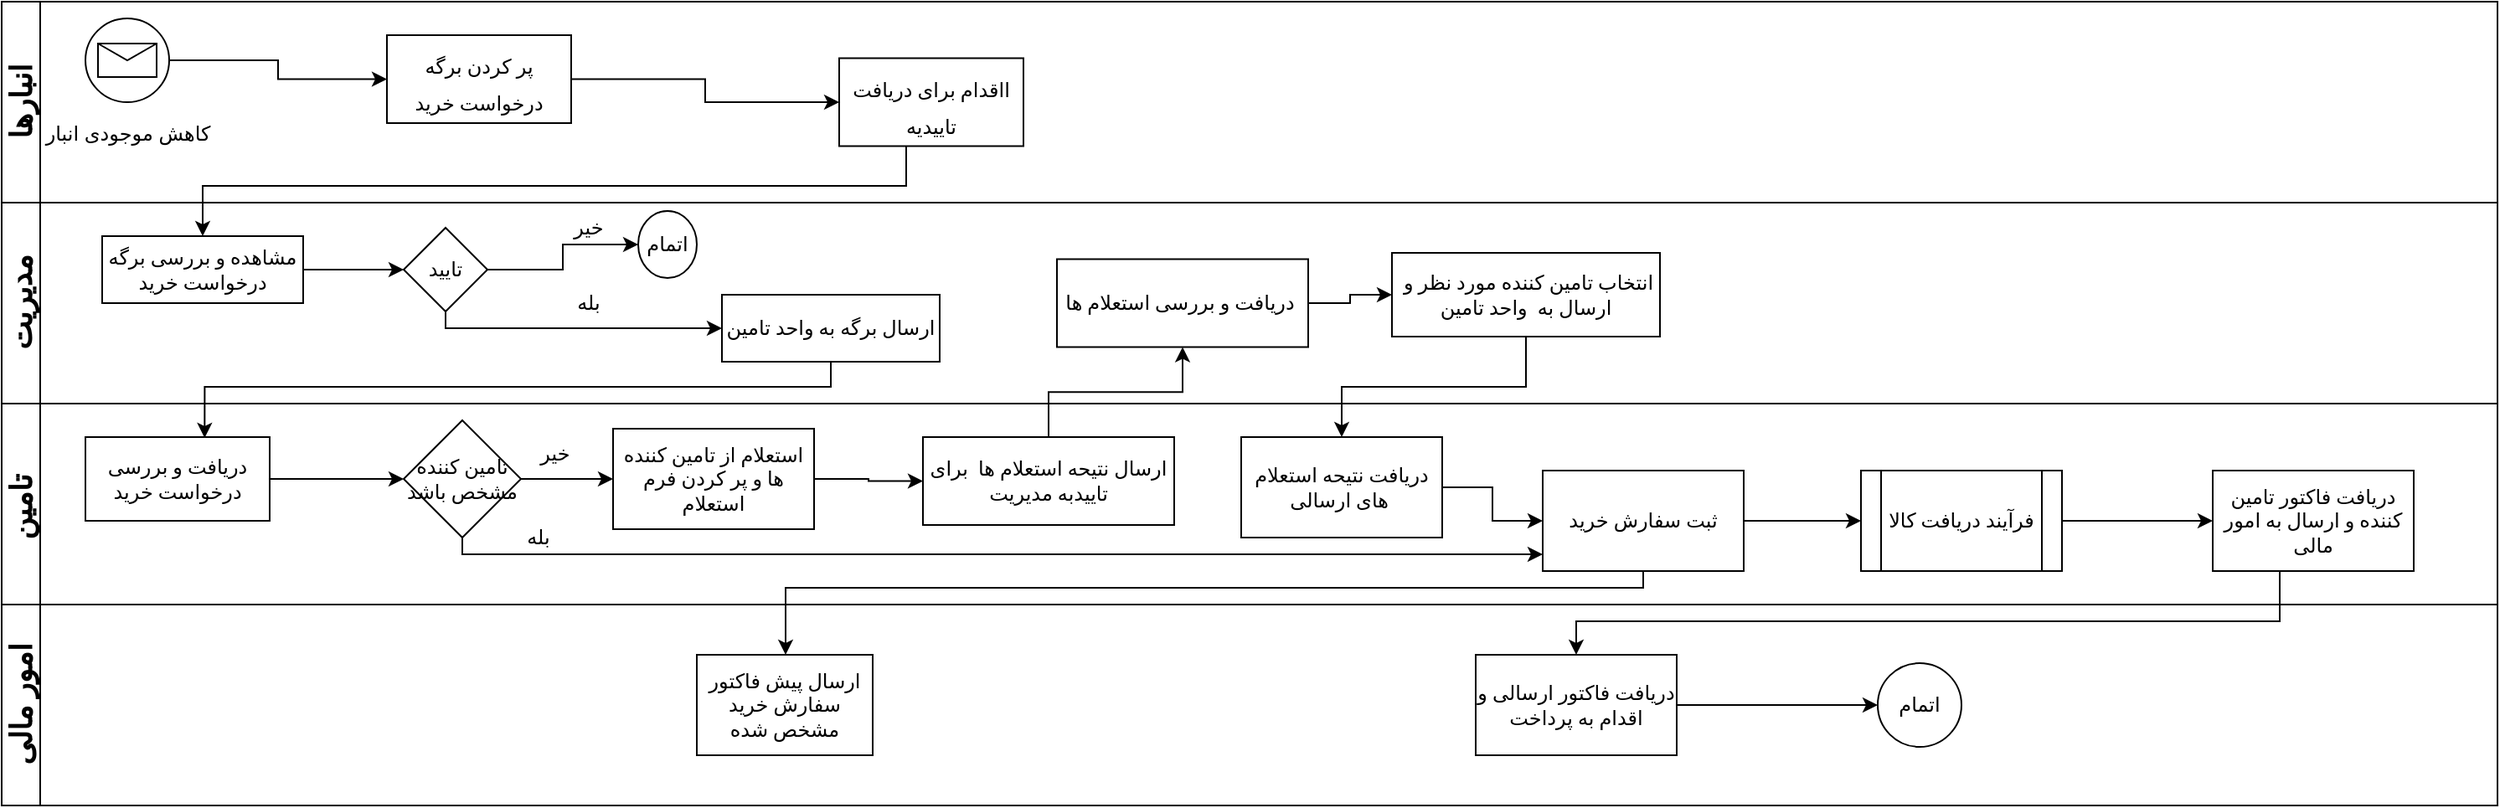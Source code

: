 <mxfile version="20.5.3" type="github">
  <diagram id="C5RBs43oDa-KdzZeNtuy" name="Page-1">
    <mxGraphModel dx="2174" dy="964" grid="1" gridSize="10" guides="1" tooltips="1" connect="1" arrows="1" fold="1" page="1" pageScale="1" pageWidth="827" pageHeight="1169" math="0" shadow="0">
      <root>
        <mxCell id="WIyWlLk6GJQsqaUBKTNV-0" />
        <mxCell id="WIyWlLk6GJQsqaUBKTNV-1" parent="WIyWlLk6GJQsqaUBKTNV-0" />
        <mxCell id="3vGK_Hoz7SdBbXjUs2pl-3" value="&lt;font face=&quot;Tahoma&quot; style=&quot;font-size: 18px;&quot;&gt;انبارها&lt;/font&gt;" style="swimlane;horizontal=0;whiteSpace=wrap;html=1;" vertex="1" parent="WIyWlLk6GJQsqaUBKTNV-1">
          <mxGeometry x="20" y="30" width="1490" height="120" as="geometry" />
        </mxCell>
        <mxCell id="3vGK_Hoz7SdBbXjUs2pl-10" value="" style="edgeStyle=orthogonalEdgeStyle;rounded=0;orthogonalLoop=1;jettySize=auto;html=1;fontFamily=Helvetica;fontSize=9;" edge="1" parent="3vGK_Hoz7SdBbXjUs2pl-3" source="3vGK_Hoz7SdBbXjUs2pl-8" target="3vGK_Hoz7SdBbXjUs2pl-9">
          <mxGeometry relative="1" as="geometry" />
        </mxCell>
        <mxCell id="3vGK_Hoz7SdBbXjUs2pl-8" value="&lt;font style=&quot;font-size: 12px;&quot; face=&quot;Helvetica&quot;&gt;کاهش موجودی انبار&lt;/font&gt;" style="points=[[0.145,0.145,0],[0.5,0,0],[0.855,0.145,0],[1,0.5,0],[0.855,0.855,0],[0.5,1,0],[0.145,0.855,0],[0,0.5,0]];shape=mxgraph.bpmn.event;html=1;verticalLabelPosition=bottom;labelBackgroundColor=#ffffff;verticalAlign=top;align=center;perimeter=ellipsePerimeter;outlineConnect=0;aspect=fixed;outline=standard;symbol=message;fontFamily=Tahoma;fontSize=18;" vertex="1" parent="3vGK_Hoz7SdBbXjUs2pl-3">
          <mxGeometry x="50" y="10" width="50" height="50" as="geometry" />
        </mxCell>
        <mxCell id="3vGK_Hoz7SdBbXjUs2pl-12" value="" style="edgeStyle=orthogonalEdgeStyle;rounded=0;orthogonalLoop=1;jettySize=auto;html=1;fontFamily=Helvetica;fontSize=12;" edge="1" parent="3vGK_Hoz7SdBbXjUs2pl-3" source="3vGK_Hoz7SdBbXjUs2pl-9" target="3vGK_Hoz7SdBbXjUs2pl-11">
          <mxGeometry relative="1" as="geometry" />
        </mxCell>
        <mxCell id="3vGK_Hoz7SdBbXjUs2pl-9" value="&lt;font style=&quot;font-size: 12px;&quot;&gt;پر کردن برگه درخواست خرید&lt;/font&gt;" style="whiteSpace=wrap;html=1;fontSize=18;fontFamily=Tahoma;verticalAlign=top;labelBackgroundColor=#ffffff;" vertex="1" parent="3vGK_Hoz7SdBbXjUs2pl-3">
          <mxGeometry x="230" y="20" width="110" height="52.5" as="geometry" />
        </mxCell>
        <mxCell id="3vGK_Hoz7SdBbXjUs2pl-11" value="&lt;font style=&quot;font-size: 12px;&quot;&gt;ااقدام برای دریافت تاییدیه&lt;/font&gt;" style="whiteSpace=wrap;html=1;fontSize=18;fontFamily=Tahoma;verticalAlign=top;labelBackgroundColor=#ffffff;" vertex="1" parent="3vGK_Hoz7SdBbXjUs2pl-3">
          <mxGeometry x="500" y="33.75" width="110" height="52.5" as="geometry" />
        </mxCell>
        <mxCell id="3vGK_Hoz7SdBbXjUs2pl-5" value="&lt;font face=&quot;Tahoma&quot; style=&quot;font-size: 18px;&quot;&gt;مدیریت&lt;/font&gt;" style="swimlane;horizontal=0;whiteSpace=wrap;html=1;" vertex="1" parent="WIyWlLk6GJQsqaUBKTNV-1">
          <mxGeometry x="20" y="150" width="1490" height="120" as="geometry" />
        </mxCell>
        <mxCell id="3vGK_Hoz7SdBbXjUs2pl-17" value="" style="edgeStyle=orthogonalEdgeStyle;rounded=0;orthogonalLoop=1;jettySize=auto;html=1;fontFamily=Tahoma;fontSize=12;" edge="1" parent="3vGK_Hoz7SdBbXjUs2pl-5" source="3vGK_Hoz7SdBbXjUs2pl-14" target="3vGK_Hoz7SdBbXjUs2pl-16">
          <mxGeometry relative="1" as="geometry" />
        </mxCell>
        <mxCell id="3vGK_Hoz7SdBbXjUs2pl-14" value="&lt;font face=&quot;Tahoma&quot;&gt;مشاهده و بررسی برگه درخواست خرید&lt;/font&gt;" style="rounded=0;whiteSpace=wrap;html=1;fontFamily=Helvetica;fontSize=12;" vertex="1" parent="3vGK_Hoz7SdBbXjUs2pl-5">
          <mxGeometry x="60" y="20" width="120" height="40" as="geometry" />
        </mxCell>
        <mxCell id="3vGK_Hoz7SdBbXjUs2pl-19" value="" style="edgeStyle=orthogonalEdgeStyle;rounded=0;orthogonalLoop=1;jettySize=auto;html=1;fontFamily=Tahoma;fontSize=12;" edge="1" parent="3vGK_Hoz7SdBbXjUs2pl-5" source="3vGK_Hoz7SdBbXjUs2pl-16" target="3vGK_Hoz7SdBbXjUs2pl-18">
          <mxGeometry relative="1" as="geometry" />
        </mxCell>
        <mxCell id="3vGK_Hoz7SdBbXjUs2pl-16" value="تایید" style="rhombus;whiteSpace=wrap;html=1;fontFamily=Tahoma;fontSize=12;" vertex="1" parent="3vGK_Hoz7SdBbXjUs2pl-5">
          <mxGeometry x="240" y="15" width="50" height="50" as="geometry" />
        </mxCell>
        <mxCell id="3vGK_Hoz7SdBbXjUs2pl-18" value="اتمام" style="ellipse;whiteSpace=wrap;html=1;fontFamily=Tahoma;" vertex="1" parent="3vGK_Hoz7SdBbXjUs2pl-5">
          <mxGeometry x="380" y="5" width="35" height="40" as="geometry" />
        </mxCell>
        <mxCell id="3vGK_Hoz7SdBbXjUs2pl-20" value="خیر" style="text;html=1;align=center;verticalAlign=middle;resizable=0;points=[];autosize=1;strokeColor=none;fillColor=none;fontSize=12;fontFamily=Tahoma;" vertex="1" parent="3vGK_Hoz7SdBbXjUs2pl-5">
          <mxGeometry x="330" width="40" height="30" as="geometry" />
        </mxCell>
        <mxCell id="3vGK_Hoz7SdBbXjUs2pl-23" value="بله" style="text;html=1;align=center;verticalAlign=middle;resizable=0;points=[];autosize=1;strokeColor=none;fillColor=none;fontSize=12;fontFamily=Tahoma;" vertex="1" parent="3vGK_Hoz7SdBbXjUs2pl-5">
          <mxGeometry x="330" y="45" width="40" height="30" as="geometry" />
        </mxCell>
        <mxCell id="3vGK_Hoz7SdBbXjUs2pl-21" value="ارسال برگه به واحد تامین" style="whiteSpace=wrap;html=1;fontFamily=Tahoma;" vertex="1" parent="3vGK_Hoz7SdBbXjUs2pl-5">
          <mxGeometry x="430" y="55" width="130" height="40" as="geometry" />
        </mxCell>
        <mxCell id="3vGK_Hoz7SdBbXjUs2pl-22" value="" style="edgeStyle=orthogonalEdgeStyle;rounded=0;orthogonalLoop=1;jettySize=auto;html=1;fontFamily=Tahoma;fontSize=12;" edge="1" parent="3vGK_Hoz7SdBbXjUs2pl-5" source="3vGK_Hoz7SdBbXjUs2pl-16" target="3vGK_Hoz7SdBbXjUs2pl-21">
          <mxGeometry relative="1" as="geometry">
            <Array as="points">
              <mxPoint x="265" y="75" />
            </Array>
          </mxGeometry>
        </mxCell>
        <mxCell id="3vGK_Hoz7SdBbXjUs2pl-39" value="" style="edgeStyle=orthogonalEdgeStyle;rounded=0;orthogonalLoop=1;jettySize=auto;html=1;fontFamily=Tahoma;fontSize=12;" edge="1" parent="3vGK_Hoz7SdBbXjUs2pl-5" source="3vGK_Hoz7SdBbXjUs2pl-34" target="3vGK_Hoz7SdBbXjUs2pl-38">
          <mxGeometry relative="1" as="geometry" />
        </mxCell>
        <mxCell id="3vGK_Hoz7SdBbXjUs2pl-34" value="دریافت و بررسی استعلام ها&amp;nbsp;" style="whiteSpace=wrap;html=1;fontFamily=Tahoma;direction=south;" vertex="1" parent="3vGK_Hoz7SdBbXjUs2pl-5">
          <mxGeometry x="630" y="33.75" width="150" height="52.5" as="geometry" />
        </mxCell>
        <mxCell id="3vGK_Hoz7SdBbXjUs2pl-38" value="&amp;nbsp;انتخاب تامین کننده مورد نظر و ارسال به&amp;nbsp; واحد تامین" style="whiteSpace=wrap;html=1;fontFamily=Tahoma;" vertex="1" parent="3vGK_Hoz7SdBbXjUs2pl-5">
          <mxGeometry x="830" y="30" width="160" height="50" as="geometry" />
        </mxCell>
        <mxCell id="3vGK_Hoz7SdBbXjUs2pl-6" value="&lt;font face=&quot;Tahoma&quot; style=&quot;font-size: 18px;&quot;&gt;تامین&amp;nbsp;&lt;/font&gt;" style="swimlane;horizontal=0;whiteSpace=wrap;html=1;" vertex="1" parent="WIyWlLk6GJQsqaUBKTNV-1">
          <mxGeometry x="20" y="270" width="1490" height="120" as="geometry" />
        </mxCell>
        <mxCell id="3vGK_Hoz7SdBbXjUs2pl-27" style="edgeStyle=orthogonalEdgeStyle;rounded=0;orthogonalLoop=1;jettySize=auto;html=1;fontFamily=Tahoma;fontSize=12;" edge="1" parent="3vGK_Hoz7SdBbXjUs2pl-6" source="3vGK_Hoz7SdBbXjUs2pl-24" target="3vGK_Hoz7SdBbXjUs2pl-26">
          <mxGeometry relative="1" as="geometry" />
        </mxCell>
        <mxCell id="3vGK_Hoz7SdBbXjUs2pl-24" value="دریافت و بررسی درخواست خرید" style="rounded=0;whiteSpace=wrap;html=1;fontFamily=Tahoma;fontSize=12;" vertex="1" parent="3vGK_Hoz7SdBbXjUs2pl-6">
          <mxGeometry x="50" y="20" width="110" height="50" as="geometry" />
        </mxCell>
        <mxCell id="3vGK_Hoz7SdBbXjUs2pl-29" value="" style="edgeStyle=orthogonalEdgeStyle;rounded=0;orthogonalLoop=1;jettySize=auto;html=1;fontFamily=Tahoma;fontSize=12;" edge="1" parent="3vGK_Hoz7SdBbXjUs2pl-6" source="3vGK_Hoz7SdBbXjUs2pl-26" target="3vGK_Hoz7SdBbXjUs2pl-28">
          <mxGeometry relative="1" as="geometry" />
        </mxCell>
        <mxCell id="3vGK_Hoz7SdBbXjUs2pl-44" style="edgeStyle=orthogonalEdgeStyle;rounded=0;orthogonalLoop=1;jettySize=auto;html=1;fontFamily=Tahoma;fontSize=12;" edge="1" parent="3vGK_Hoz7SdBbXjUs2pl-6" source="3vGK_Hoz7SdBbXjUs2pl-26" target="3vGK_Hoz7SdBbXjUs2pl-42">
          <mxGeometry relative="1" as="geometry">
            <Array as="points">
              <mxPoint x="275" y="90" />
            </Array>
          </mxGeometry>
        </mxCell>
        <mxCell id="3vGK_Hoz7SdBbXjUs2pl-26" value="تامین کننده مشخص باشد" style="rhombus;whiteSpace=wrap;html=1;fontFamily=Tahoma;fontSize=12;" vertex="1" parent="3vGK_Hoz7SdBbXjUs2pl-6">
          <mxGeometry x="240" y="10" width="70" height="70" as="geometry" />
        </mxCell>
        <mxCell id="3vGK_Hoz7SdBbXjUs2pl-32" value="" style="edgeStyle=orthogonalEdgeStyle;rounded=0;orthogonalLoop=1;jettySize=auto;html=1;fontFamily=Tahoma;fontSize=12;" edge="1" parent="3vGK_Hoz7SdBbXjUs2pl-6" source="3vGK_Hoz7SdBbXjUs2pl-28" target="3vGK_Hoz7SdBbXjUs2pl-31">
          <mxGeometry relative="1" as="geometry" />
        </mxCell>
        <mxCell id="3vGK_Hoz7SdBbXjUs2pl-28" value="استعلام از تامین کننده ها و پر کردن فرم استعلام" style="whiteSpace=wrap;html=1;fontFamily=Tahoma;" vertex="1" parent="3vGK_Hoz7SdBbXjUs2pl-6">
          <mxGeometry x="365" y="15" width="120" height="60" as="geometry" />
        </mxCell>
        <mxCell id="3vGK_Hoz7SdBbXjUs2pl-30" value="خیر" style="text;html=1;align=center;verticalAlign=middle;resizable=0;points=[];autosize=1;strokeColor=none;fillColor=none;fontSize=12;fontFamily=Tahoma;" vertex="1" parent="3vGK_Hoz7SdBbXjUs2pl-6">
          <mxGeometry x="310" y="15" width="40" height="30" as="geometry" />
        </mxCell>
        <mxCell id="3vGK_Hoz7SdBbXjUs2pl-31" value="ارسال نتیحه استعلام ها&amp;nbsp; برای تاییدبه مدیریت" style="whiteSpace=wrap;html=1;fontFamily=Tahoma;direction=south;" vertex="1" parent="3vGK_Hoz7SdBbXjUs2pl-6">
          <mxGeometry x="550" y="20" width="150" height="52.5" as="geometry" />
        </mxCell>
        <mxCell id="3vGK_Hoz7SdBbXjUs2pl-43" value="" style="edgeStyle=orthogonalEdgeStyle;rounded=0;orthogonalLoop=1;jettySize=auto;html=1;fontFamily=Tahoma;fontSize=12;" edge="1" parent="3vGK_Hoz7SdBbXjUs2pl-6" source="3vGK_Hoz7SdBbXjUs2pl-40" target="3vGK_Hoz7SdBbXjUs2pl-42">
          <mxGeometry relative="1" as="geometry" />
        </mxCell>
        <mxCell id="3vGK_Hoz7SdBbXjUs2pl-40" value="دریافت نتیحه استعلام های ارسالی&amp;nbsp;" style="whiteSpace=wrap;html=1;fontFamily=Tahoma;" vertex="1" parent="3vGK_Hoz7SdBbXjUs2pl-6">
          <mxGeometry x="740" y="20" width="120" height="60" as="geometry" />
        </mxCell>
        <mxCell id="3vGK_Hoz7SdBbXjUs2pl-54" style="edgeStyle=orthogonalEdgeStyle;rounded=0;orthogonalLoop=1;jettySize=auto;html=1;fontFamily=Tahoma;fontSize=12;" edge="1" parent="3vGK_Hoz7SdBbXjUs2pl-6" source="3vGK_Hoz7SdBbXjUs2pl-42" target="3vGK_Hoz7SdBbXjUs2pl-52">
          <mxGeometry relative="1" as="geometry" />
        </mxCell>
        <mxCell id="3vGK_Hoz7SdBbXjUs2pl-42" value="ثبت سفارش خرید" style="whiteSpace=wrap;html=1;fontFamily=Tahoma;" vertex="1" parent="3vGK_Hoz7SdBbXjUs2pl-6">
          <mxGeometry x="920" y="40" width="120" height="60" as="geometry" />
        </mxCell>
        <mxCell id="3vGK_Hoz7SdBbXjUs2pl-52" value="فرآیند دریافت کالا" style="shape=process;whiteSpace=wrap;html=1;backgroundOutline=1;fontFamily=Tahoma;fontSize=12;" vertex="1" parent="3vGK_Hoz7SdBbXjUs2pl-6">
          <mxGeometry x="1110" y="40" width="120" height="60" as="geometry" />
        </mxCell>
        <mxCell id="3vGK_Hoz7SdBbXjUs2pl-56" value="دریافت فاکتور تامین کننده و ارسال به امور مالی" style="whiteSpace=wrap;html=1;fontFamily=Tahoma;" vertex="1" parent="3vGK_Hoz7SdBbXjUs2pl-6">
          <mxGeometry x="1320" y="40" width="120" height="60" as="geometry" />
        </mxCell>
        <mxCell id="3vGK_Hoz7SdBbXjUs2pl-57" value="" style="edgeStyle=orthogonalEdgeStyle;rounded=0;orthogonalLoop=1;jettySize=auto;html=1;fontFamily=Tahoma;fontSize=12;" edge="1" parent="3vGK_Hoz7SdBbXjUs2pl-6" source="3vGK_Hoz7SdBbXjUs2pl-52" target="3vGK_Hoz7SdBbXjUs2pl-56">
          <mxGeometry relative="1" as="geometry" />
        </mxCell>
        <mxCell id="3vGK_Hoz7SdBbXjUs2pl-7" value="&lt;font face=&quot;Tahoma&quot; style=&quot;font-size: 18px;&quot;&gt;امور مالی&lt;/font&gt;" style="swimlane;horizontal=0;whiteSpace=wrap;html=1;" vertex="1" parent="WIyWlLk6GJQsqaUBKTNV-1">
          <mxGeometry x="20" y="390" width="1490" height="120" as="geometry" />
        </mxCell>
        <mxCell id="3vGK_Hoz7SdBbXjUs2pl-46" value="ارسال پیش فاکتور سفارش خرید مشخص شده" style="whiteSpace=wrap;html=1;fontFamily=Tahoma;" vertex="1" parent="3vGK_Hoz7SdBbXjUs2pl-7">
          <mxGeometry x="415" y="30" width="105" height="60" as="geometry" />
        </mxCell>
        <mxCell id="3vGK_Hoz7SdBbXjUs2pl-61" style="edgeStyle=orthogonalEdgeStyle;rounded=0;orthogonalLoop=1;jettySize=auto;html=1;fontFamily=Tahoma;fontSize=12;" edge="1" parent="3vGK_Hoz7SdBbXjUs2pl-7" source="3vGK_Hoz7SdBbXjUs2pl-58" target="3vGK_Hoz7SdBbXjUs2pl-60">
          <mxGeometry relative="1" as="geometry" />
        </mxCell>
        <mxCell id="3vGK_Hoz7SdBbXjUs2pl-58" value="دریافت فاکتور ارسالی و اقدام به پرداخت" style="whiteSpace=wrap;html=1;fontFamily=Tahoma;" vertex="1" parent="3vGK_Hoz7SdBbXjUs2pl-7">
          <mxGeometry x="880" y="30" width="120" height="60" as="geometry" />
        </mxCell>
        <mxCell id="3vGK_Hoz7SdBbXjUs2pl-60" value="اتمام" style="ellipse;whiteSpace=wrap;html=1;fontFamily=Tahoma;fontSize=12;" vertex="1" parent="3vGK_Hoz7SdBbXjUs2pl-7">
          <mxGeometry x="1120" y="35" width="50" height="50" as="geometry" />
        </mxCell>
        <mxCell id="3vGK_Hoz7SdBbXjUs2pl-15" style="edgeStyle=orthogonalEdgeStyle;rounded=0;orthogonalLoop=1;jettySize=auto;html=1;fontFamily=Tahoma;fontSize=12;" edge="1" parent="WIyWlLk6GJQsqaUBKTNV-1" source="3vGK_Hoz7SdBbXjUs2pl-11" target="3vGK_Hoz7SdBbXjUs2pl-14">
          <mxGeometry relative="1" as="geometry">
            <Array as="points">
              <mxPoint x="560" y="140" />
              <mxPoint x="140" y="140" />
            </Array>
          </mxGeometry>
        </mxCell>
        <mxCell id="3vGK_Hoz7SdBbXjUs2pl-25" style="edgeStyle=orthogonalEdgeStyle;rounded=0;orthogonalLoop=1;jettySize=auto;html=1;entryX=0.647;entryY=0.01;entryDx=0;entryDy=0;entryPerimeter=0;fontFamily=Tahoma;fontSize=12;" edge="1" parent="WIyWlLk6GJQsqaUBKTNV-1" source="3vGK_Hoz7SdBbXjUs2pl-21" target="3vGK_Hoz7SdBbXjUs2pl-24">
          <mxGeometry relative="1" as="geometry">
            <Array as="points">
              <mxPoint x="515" y="260" />
              <mxPoint x="141" y="260" />
            </Array>
          </mxGeometry>
        </mxCell>
        <mxCell id="3vGK_Hoz7SdBbXjUs2pl-35" value="" style="edgeStyle=orthogonalEdgeStyle;rounded=0;orthogonalLoop=1;jettySize=auto;html=1;fontFamily=Tahoma;fontSize=12;" edge="1" parent="WIyWlLk6GJQsqaUBKTNV-1" source="3vGK_Hoz7SdBbXjUs2pl-31" target="3vGK_Hoz7SdBbXjUs2pl-34">
          <mxGeometry relative="1" as="geometry">
            <mxPoint x="640" y="220" as="targetPoint" />
          </mxGeometry>
        </mxCell>
        <mxCell id="3vGK_Hoz7SdBbXjUs2pl-41" value="" style="edgeStyle=orthogonalEdgeStyle;rounded=0;orthogonalLoop=1;jettySize=auto;html=1;fontFamily=Tahoma;fontSize=12;" edge="1" parent="WIyWlLk6GJQsqaUBKTNV-1" source="3vGK_Hoz7SdBbXjUs2pl-38" target="3vGK_Hoz7SdBbXjUs2pl-40">
          <mxGeometry relative="1" as="geometry" />
        </mxCell>
        <mxCell id="3vGK_Hoz7SdBbXjUs2pl-45" value="بله" style="text;html=1;align=center;verticalAlign=middle;resizable=0;points=[];autosize=1;strokeColor=none;fillColor=none;fontSize=12;fontFamily=Tahoma;" vertex="1" parent="WIyWlLk6GJQsqaUBKTNV-1">
          <mxGeometry x="320" y="335" width="40" height="30" as="geometry" />
        </mxCell>
        <mxCell id="3vGK_Hoz7SdBbXjUs2pl-55" style="edgeStyle=orthogonalEdgeStyle;rounded=0;orthogonalLoop=1;jettySize=auto;html=1;fontFamily=Tahoma;fontSize=12;" edge="1" parent="WIyWlLk6GJQsqaUBKTNV-1" source="3vGK_Hoz7SdBbXjUs2pl-42" target="3vGK_Hoz7SdBbXjUs2pl-46">
          <mxGeometry relative="1" as="geometry">
            <Array as="points">
              <mxPoint x="1000" y="380" />
              <mxPoint x="488" y="380" />
            </Array>
          </mxGeometry>
        </mxCell>
        <mxCell id="3vGK_Hoz7SdBbXjUs2pl-59" value="" style="edgeStyle=orthogonalEdgeStyle;rounded=0;orthogonalLoop=1;jettySize=auto;html=1;fontFamily=Tahoma;fontSize=12;" edge="1" parent="WIyWlLk6GJQsqaUBKTNV-1" source="3vGK_Hoz7SdBbXjUs2pl-56" target="3vGK_Hoz7SdBbXjUs2pl-58">
          <mxGeometry relative="1" as="geometry">
            <Array as="points">
              <mxPoint x="1380" y="400" />
              <mxPoint x="960" y="400" />
            </Array>
          </mxGeometry>
        </mxCell>
      </root>
    </mxGraphModel>
  </diagram>
</mxfile>
